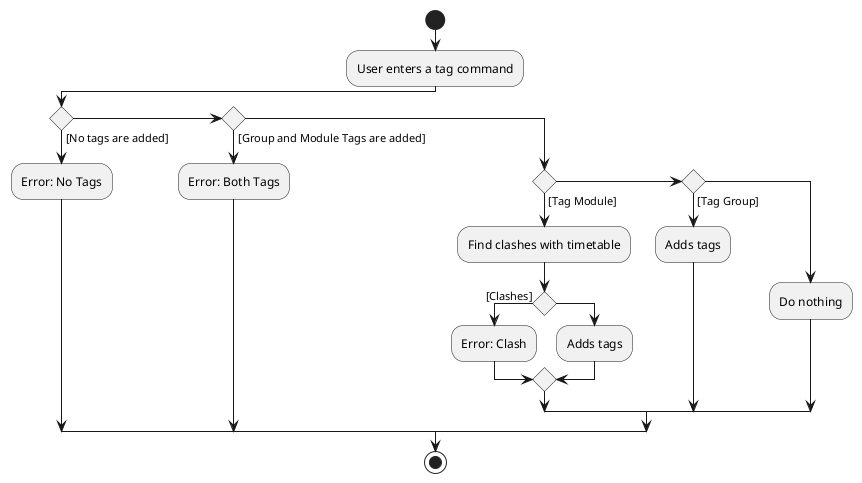 @startuml
'https://plantuml.com/class-diagram

start
:User enters a tag command;

if () then ([No tags are added])
    :Error: No Tags;

elseif () then ([Group and Module Tags are added])
    :Error: Both Tags;

else ()
    if () then ([Tag Module])
        :Find clashes with timetable;
        if () then ([Clashes])
            :Error: Clash;
        else ()
            :Adds tags;
        endif
    elseif () then ([Tag Group])
        :Adds tags;
    else ()
        :Do nothing;
    endif
endif
stop
@enduml
